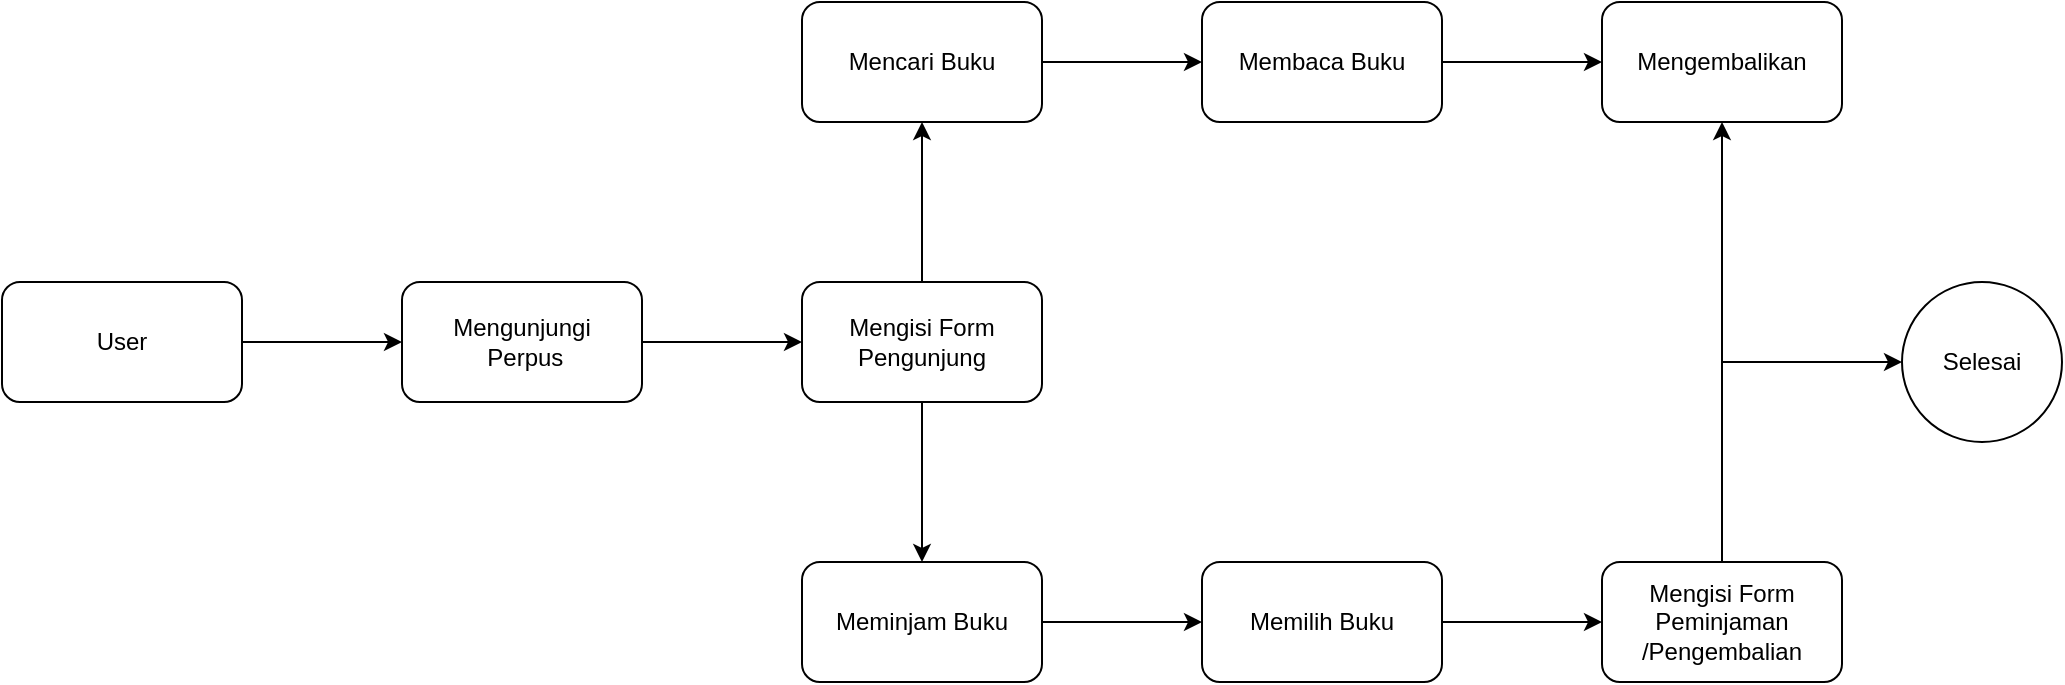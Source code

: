 <mxfile version="23.0.0" type="github">
  <diagram name="Page-1" id="ULKoBhirycJ3Mvhb124m">
    <mxGraphModel dx="1434" dy="780" grid="1" gridSize="10" guides="1" tooltips="1" connect="1" arrows="1" fold="1" page="1" pageScale="1" pageWidth="850" pageHeight="1100" math="0" shadow="0">
      <root>
        <mxCell id="0" />
        <mxCell id="1" parent="0" />
        <mxCell id="t1ZBYJPDc_INg5JyRCaz-2" style="edgeStyle=orthogonalEdgeStyle;rounded=0;orthogonalLoop=1;jettySize=auto;html=1;exitX=0.5;exitY=1;exitDx=0;exitDy=0;" edge="1" parent="1">
          <mxGeometry relative="1" as="geometry">
            <mxPoint x="100" y="430" as="sourcePoint" />
            <mxPoint x="100" y="430" as="targetPoint" />
          </mxGeometry>
        </mxCell>
        <mxCell id="t1ZBYJPDc_INg5JyRCaz-3" value="" style="endArrow=classic;html=1;rounded=0;exitX=1;exitY=0.5;exitDx=0;exitDy=0;" edge="1" parent="1">
          <mxGeometry width="50" height="50" relative="1" as="geometry">
            <mxPoint x="160" y="400" as="sourcePoint" />
            <mxPoint x="240" y="400" as="targetPoint" />
            <Array as="points" />
          </mxGeometry>
        </mxCell>
        <mxCell id="t1ZBYJPDc_INg5JyRCaz-4" value="User" style="rounded=1;whiteSpace=wrap;html=1;" vertex="1" parent="1">
          <mxGeometry x="40" y="370" width="120" height="60" as="geometry" />
        </mxCell>
        <mxCell id="t1ZBYJPDc_INg5JyRCaz-8" value="" style="edgeStyle=orthogonalEdgeStyle;rounded=0;orthogonalLoop=1;jettySize=auto;html=1;" edge="1" parent="1" source="t1ZBYJPDc_INg5JyRCaz-5" target="t1ZBYJPDc_INg5JyRCaz-7">
          <mxGeometry relative="1" as="geometry" />
        </mxCell>
        <mxCell id="t1ZBYJPDc_INg5JyRCaz-5" value="Mengunjungi&lt;br&gt;&amp;nbsp;Perpus" style="rounded=1;whiteSpace=wrap;html=1;" vertex="1" parent="1">
          <mxGeometry x="240" y="370" width="120" height="60" as="geometry" />
        </mxCell>
        <mxCell id="t1ZBYJPDc_INg5JyRCaz-10" value="" style="edgeStyle=orthogonalEdgeStyle;rounded=0;orthogonalLoop=1;jettySize=auto;html=1;" edge="1" parent="1" source="t1ZBYJPDc_INg5JyRCaz-7" target="t1ZBYJPDc_INg5JyRCaz-9">
          <mxGeometry relative="1" as="geometry" />
        </mxCell>
        <mxCell id="t1ZBYJPDc_INg5JyRCaz-12" value="" style="edgeStyle=orthogonalEdgeStyle;rounded=0;orthogonalLoop=1;jettySize=auto;html=1;" edge="1" parent="1" source="t1ZBYJPDc_INg5JyRCaz-7" target="t1ZBYJPDc_INg5JyRCaz-11">
          <mxGeometry relative="1" as="geometry" />
        </mxCell>
        <mxCell id="t1ZBYJPDc_INg5JyRCaz-7" value="Mengisi Form&lt;br&gt;Pengunjung" style="rounded=1;whiteSpace=wrap;html=1;" vertex="1" parent="1">
          <mxGeometry x="440" y="370" width="120" height="60" as="geometry" />
        </mxCell>
        <mxCell id="t1ZBYJPDc_INg5JyRCaz-14" value="" style="edgeStyle=orthogonalEdgeStyle;rounded=0;orthogonalLoop=1;jettySize=auto;html=1;" edge="1" parent="1" source="t1ZBYJPDc_INg5JyRCaz-9" target="t1ZBYJPDc_INg5JyRCaz-13">
          <mxGeometry relative="1" as="geometry" />
        </mxCell>
        <mxCell id="t1ZBYJPDc_INg5JyRCaz-9" value="Mencari Buku" style="rounded=1;whiteSpace=wrap;html=1;" vertex="1" parent="1">
          <mxGeometry x="440" y="230" width="120" height="60" as="geometry" />
        </mxCell>
        <mxCell id="t1ZBYJPDc_INg5JyRCaz-18" value="" style="edgeStyle=orthogonalEdgeStyle;rounded=0;orthogonalLoop=1;jettySize=auto;html=1;" edge="1" parent="1" source="t1ZBYJPDc_INg5JyRCaz-11" target="t1ZBYJPDc_INg5JyRCaz-17">
          <mxGeometry relative="1" as="geometry" />
        </mxCell>
        <mxCell id="t1ZBYJPDc_INg5JyRCaz-11" value="Meminjam Buku" style="rounded=1;whiteSpace=wrap;html=1;" vertex="1" parent="1">
          <mxGeometry x="440" y="510" width="120" height="60" as="geometry" />
        </mxCell>
        <mxCell id="t1ZBYJPDc_INg5JyRCaz-16" value="" style="edgeStyle=orthogonalEdgeStyle;rounded=0;orthogonalLoop=1;jettySize=auto;html=1;" edge="1" parent="1" source="t1ZBYJPDc_INg5JyRCaz-13" target="t1ZBYJPDc_INg5JyRCaz-15">
          <mxGeometry relative="1" as="geometry" />
        </mxCell>
        <mxCell id="t1ZBYJPDc_INg5JyRCaz-13" value="Membaca Buku" style="rounded=1;whiteSpace=wrap;html=1;" vertex="1" parent="1">
          <mxGeometry x="640" y="230" width="120" height="60" as="geometry" />
        </mxCell>
        <mxCell id="t1ZBYJPDc_INg5JyRCaz-15" value="Mengembalikan" style="rounded=1;whiteSpace=wrap;html=1;" vertex="1" parent="1">
          <mxGeometry x="840" y="230" width="120" height="60" as="geometry" />
        </mxCell>
        <mxCell id="t1ZBYJPDc_INg5JyRCaz-20" value="" style="edgeStyle=orthogonalEdgeStyle;rounded=0;orthogonalLoop=1;jettySize=auto;html=1;" edge="1" parent="1" source="t1ZBYJPDc_INg5JyRCaz-17" target="t1ZBYJPDc_INg5JyRCaz-19">
          <mxGeometry relative="1" as="geometry" />
        </mxCell>
        <mxCell id="t1ZBYJPDc_INg5JyRCaz-17" value="Memilih Buku" style="rounded=1;whiteSpace=wrap;html=1;" vertex="1" parent="1">
          <mxGeometry x="640" y="510" width="120" height="60" as="geometry" />
        </mxCell>
        <mxCell id="t1ZBYJPDc_INg5JyRCaz-19" value="Mengisi Form Peminjaman&lt;br&gt;/Pengembalian" style="rounded=1;whiteSpace=wrap;html=1;" vertex="1" parent="1">
          <mxGeometry x="840" y="510" width="120" height="60" as="geometry" />
        </mxCell>
        <mxCell id="t1ZBYJPDc_INg5JyRCaz-21" value="" style="endArrow=classic;html=1;rounded=0;" edge="1" parent="1" target="t1ZBYJPDc_INg5JyRCaz-15">
          <mxGeometry width="50" height="50" relative="1" as="geometry">
            <mxPoint x="900" y="510" as="sourcePoint" />
            <mxPoint x="950" y="460" as="targetPoint" />
          </mxGeometry>
        </mxCell>
        <mxCell id="t1ZBYJPDc_INg5JyRCaz-22" value="" style="endArrow=classic;html=1;rounded=0;" edge="1" parent="1">
          <mxGeometry width="50" height="50" relative="1" as="geometry">
            <mxPoint x="900" y="410" as="sourcePoint" />
            <mxPoint x="990" y="410" as="targetPoint" />
          </mxGeometry>
        </mxCell>
        <mxCell id="t1ZBYJPDc_INg5JyRCaz-23" value="Selesai" style="ellipse;whiteSpace=wrap;html=1;aspect=fixed;" vertex="1" parent="1">
          <mxGeometry x="990" y="370" width="80" height="80" as="geometry" />
        </mxCell>
      </root>
    </mxGraphModel>
  </diagram>
</mxfile>

